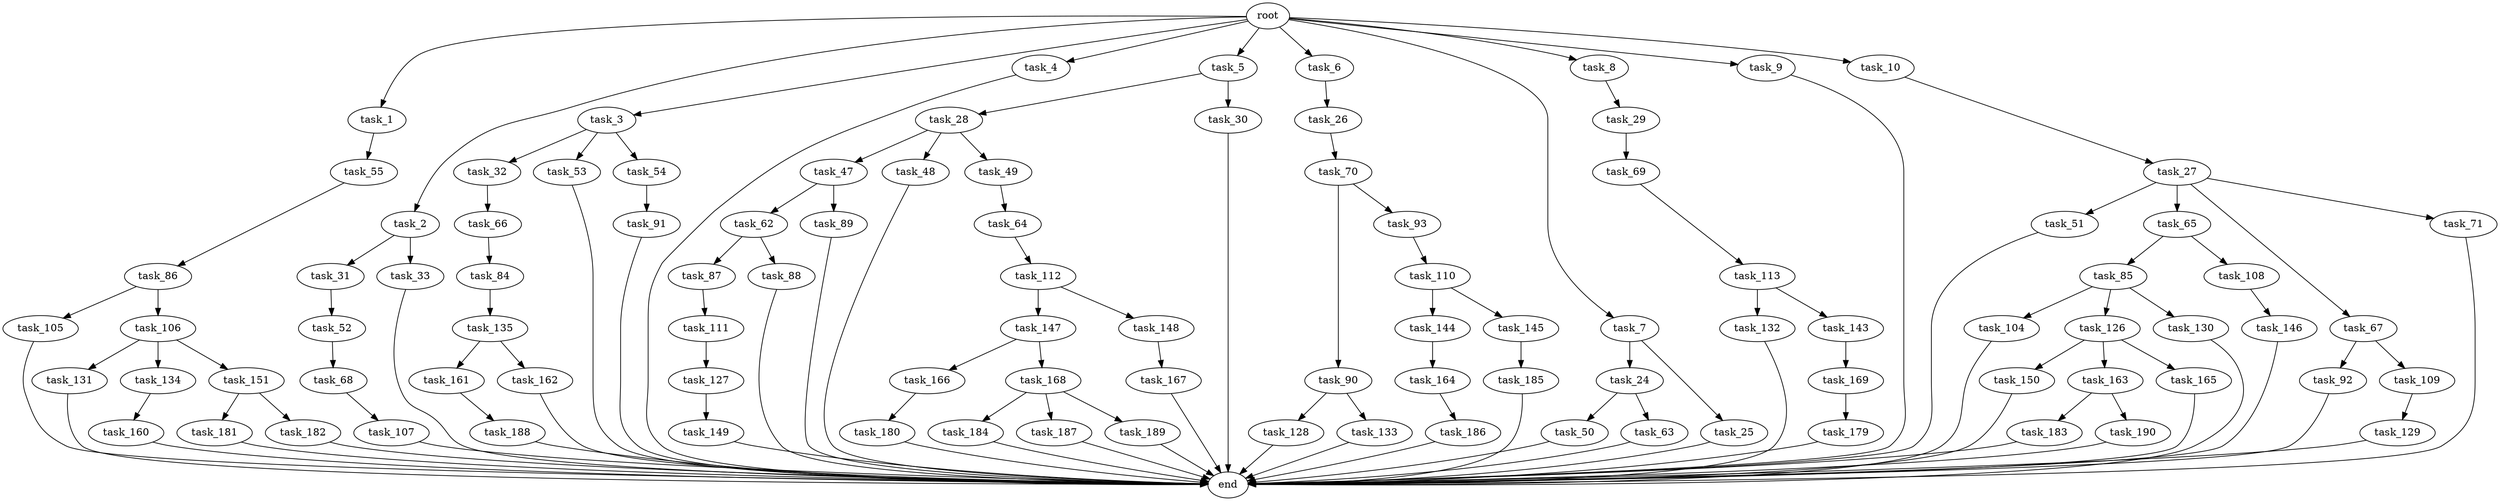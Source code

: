 digraph G {
  root [size="0.000000"];
  task_1 [size="2.048000"];
  task_2 [size="2.048000"];
  task_3 [size="2.048000"];
  task_4 [size="2.048000"];
  task_5 [size="2.048000"];
  task_6 [size="2.048000"];
  task_7 [size="2.048000"];
  task_8 [size="2.048000"];
  task_9 [size="2.048000"];
  task_10 [size="2.048000"];
  task_24 [size="429496729.600000"];
  task_25 [size="429496729.600000"];
  task_26 [size="1391569403.904000"];
  task_27 [size="618475290.624000"];
  task_28 [size="618475290.624000"];
  task_29 [size="1717986918.400000"];
  task_30 [size="618475290.624000"];
  task_31 [size="1391569403.904000"];
  task_32 [size="68719476.736000"];
  task_33 [size="1391569403.904000"];
  task_47 [size="1717986918.400000"];
  task_48 [size="1717986918.400000"];
  task_49 [size="1717986918.400000"];
  task_50 [size="68719476.736000"];
  task_51 [size="274877906.944000"];
  task_52 [size="1717986918.400000"];
  task_53 [size="68719476.736000"];
  task_54 [size="68719476.736000"];
  task_55 [size="68719476.736000"];
  task_62 [size="1717986918.400000"];
  task_63 [size="68719476.736000"];
  task_64 [size="1391569403.904000"];
  task_65 [size="274877906.944000"];
  task_66 [size="68719476.736000"];
  task_67 [size="274877906.944000"];
  task_68 [size="154618822.656000"];
  task_69 [size="1717986918.400000"];
  task_70 [size="68719476.736000"];
  task_71 [size="274877906.944000"];
  task_84 [size="274877906.944000"];
  task_85 [size="154618822.656000"];
  task_86 [size="154618822.656000"];
  task_87 [size="841813590.016000"];
  task_88 [size="841813590.016000"];
  task_89 [size="1717986918.400000"];
  task_90 [size="68719476.736000"];
  task_91 [size="1717986918.400000"];
  task_92 [size="1099511627.776000"];
  task_93 [size="68719476.736000"];
  task_104 [size="1099511627.776000"];
  task_105 [size="1099511627.776000"];
  task_106 [size="1099511627.776000"];
  task_107 [size="841813590.016000"];
  task_108 [size="154618822.656000"];
  task_109 [size="1099511627.776000"];
  task_110 [size="1099511627.776000"];
  task_111 [size="1099511627.776000"];
  task_112 [size="1717986918.400000"];
  task_113 [size="1099511627.776000"];
  task_126 [size="1099511627.776000"];
  task_127 [size="1099511627.776000"];
  task_128 [size="274877906.944000"];
  task_129 [size="1099511627.776000"];
  task_130 [size="1099511627.776000"];
  task_131 [size="429496729.600000"];
  task_132 [size="618475290.624000"];
  task_133 [size="274877906.944000"];
  task_134 [size="429496729.600000"];
  task_135 [size="154618822.656000"];
  task_143 [size="618475290.624000"];
  task_144 [size="429496729.600000"];
  task_145 [size="429496729.600000"];
  task_146 [size="1099511627.776000"];
  task_147 [size="841813590.016000"];
  task_148 [size="841813590.016000"];
  task_149 [size="1099511627.776000"];
  task_150 [size="1099511627.776000"];
  task_151 [size="429496729.600000"];
  task_160 [size="1391569403.904000"];
  task_161 [size="68719476.736000"];
  task_162 [size="68719476.736000"];
  task_163 [size="1099511627.776000"];
  task_164 [size="1099511627.776000"];
  task_165 [size="1099511627.776000"];
  task_166 [size="1717986918.400000"];
  task_167 [size="841813590.016000"];
  task_168 [size="1717986918.400000"];
  task_169 [size="1717986918.400000"];
  task_179 [size="841813590.016000"];
  task_180 [size="429496729.600000"];
  task_181 [size="154618822.656000"];
  task_182 [size="154618822.656000"];
  task_183 [size="154618822.656000"];
  task_184 [size="1099511627.776000"];
  task_185 [size="1099511627.776000"];
  task_186 [size="1099511627.776000"];
  task_187 [size="1099511627.776000"];
  task_188 [size="154618822.656000"];
  task_189 [size="1099511627.776000"];
  task_190 [size="154618822.656000"];
  end [size="0.000000"];

  root -> task_1 [size="1.000000"];
  root -> task_2 [size="1.000000"];
  root -> task_3 [size="1.000000"];
  root -> task_4 [size="1.000000"];
  root -> task_5 [size="1.000000"];
  root -> task_6 [size="1.000000"];
  root -> task_7 [size="1.000000"];
  root -> task_8 [size="1.000000"];
  root -> task_9 [size="1.000000"];
  root -> task_10 [size="1.000000"];
  task_1 -> task_55 [size="33554432.000000"];
  task_2 -> task_31 [size="679477248.000000"];
  task_2 -> task_33 [size="679477248.000000"];
  task_3 -> task_32 [size="33554432.000000"];
  task_3 -> task_53 [size="33554432.000000"];
  task_3 -> task_54 [size="33554432.000000"];
  task_4 -> end [size="1.000000"];
  task_5 -> task_28 [size="301989888.000000"];
  task_5 -> task_30 [size="301989888.000000"];
  task_6 -> task_26 [size="679477248.000000"];
  task_7 -> task_24 [size="209715200.000000"];
  task_7 -> task_25 [size="209715200.000000"];
  task_8 -> task_29 [size="838860800.000000"];
  task_9 -> end [size="1.000000"];
  task_10 -> task_27 [size="301989888.000000"];
  task_24 -> task_50 [size="33554432.000000"];
  task_24 -> task_63 [size="33554432.000000"];
  task_25 -> end [size="1.000000"];
  task_26 -> task_70 [size="33554432.000000"];
  task_27 -> task_51 [size="134217728.000000"];
  task_27 -> task_65 [size="134217728.000000"];
  task_27 -> task_67 [size="134217728.000000"];
  task_27 -> task_71 [size="134217728.000000"];
  task_28 -> task_47 [size="838860800.000000"];
  task_28 -> task_48 [size="838860800.000000"];
  task_28 -> task_49 [size="838860800.000000"];
  task_29 -> task_69 [size="838860800.000000"];
  task_30 -> end [size="1.000000"];
  task_31 -> task_52 [size="838860800.000000"];
  task_32 -> task_66 [size="33554432.000000"];
  task_33 -> end [size="1.000000"];
  task_47 -> task_62 [size="838860800.000000"];
  task_47 -> task_89 [size="838860800.000000"];
  task_48 -> end [size="1.000000"];
  task_49 -> task_64 [size="679477248.000000"];
  task_50 -> end [size="1.000000"];
  task_51 -> end [size="1.000000"];
  task_52 -> task_68 [size="75497472.000000"];
  task_53 -> end [size="1.000000"];
  task_54 -> task_91 [size="838860800.000000"];
  task_55 -> task_86 [size="75497472.000000"];
  task_62 -> task_87 [size="411041792.000000"];
  task_62 -> task_88 [size="411041792.000000"];
  task_63 -> end [size="1.000000"];
  task_64 -> task_112 [size="838860800.000000"];
  task_65 -> task_85 [size="75497472.000000"];
  task_65 -> task_108 [size="75497472.000000"];
  task_66 -> task_84 [size="134217728.000000"];
  task_67 -> task_92 [size="536870912.000000"];
  task_67 -> task_109 [size="536870912.000000"];
  task_68 -> task_107 [size="411041792.000000"];
  task_69 -> task_113 [size="536870912.000000"];
  task_70 -> task_90 [size="33554432.000000"];
  task_70 -> task_93 [size="33554432.000000"];
  task_71 -> end [size="1.000000"];
  task_84 -> task_135 [size="75497472.000000"];
  task_85 -> task_104 [size="536870912.000000"];
  task_85 -> task_126 [size="536870912.000000"];
  task_85 -> task_130 [size="536870912.000000"];
  task_86 -> task_105 [size="536870912.000000"];
  task_86 -> task_106 [size="536870912.000000"];
  task_87 -> task_111 [size="536870912.000000"];
  task_88 -> end [size="1.000000"];
  task_89 -> end [size="1.000000"];
  task_90 -> task_128 [size="134217728.000000"];
  task_90 -> task_133 [size="134217728.000000"];
  task_91 -> end [size="1.000000"];
  task_92 -> end [size="1.000000"];
  task_93 -> task_110 [size="536870912.000000"];
  task_104 -> end [size="1.000000"];
  task_105 -> end [size="1.000000"];
  task_106 -> task_131 [size="209715200.000000"];
  task_106 -> task_134 [size="209715200.000000"];
  task_106 -> task_151 [size="209715200.000000"];
  task_107 -> end [size="1.000000"];
  task_108 -> task_146 [size="536870912.000000"];
  task_109 -> task_129 [size="536870912.000000"];
  task_110 -> task_144 [size="209715200.000000"];
  task_110 -> task_145 [size="209715200.000000"];
  task_111 -> task_127 [size="536870912.000000"];
  task_112 -> task_147 [size="411041792.000000"];
  task_112 -> task_148 [size="411041792.000000"];
  task_113 -> task_132 [size="301989888.000000"];
  task_113 -> task_143 [size="301989888.000000"];
  task_126 -> task_150 [size="536870912.000000"];
  task_126 -> task_163 [size="536870912.000000"];
  task_126 -> task_165 [size="536870912.000000"];
  task_127 -> task_149 [size="536870912.000000"];
  task_128 -> end [size="1.000000"];
  task_129 -> end [size="1.000000"];
  task_130 -> end [size="1.000000"];
  task_131 -> end [size="1.000000"];
  task_132 -> end [size="1.000000"];
  task_133 -> end [size="1.000000"];
  task_134 -> task_160 [size="679477248.000000"];
  task_135 -> task_161 [size="33554432.000000"];
  task_135 -> task_162 [size="33554432.000000"];
  task_143 -> task_169 [size="838860800.000000"];
  task_144 -> task_164 [size="536870912.000000"];
  task_145 -> task_185 [size="536870912.000000"];
  task_146 -> end [size="1.000000"];
  task_147 -> task_166 [size="838860800.000000"];
  task_147 -> task_168 [size="838860800.000000"];
  task_148 -> task_167 [size="411041792.000000"];
  task_149 -> end [size="1.000000"];
  task_150 -> end [size="1.000000"];
  task_151 -> task_181 [size="75497472.000000"];
  task_151 -> task_182 [size="75497472.000000"];
  task_160 -> end [size="1.000000"];
  task_161 -> task_188 [size="75497472.000000"];
  task_162 -> end [size="1.000000"];
  task_163 -> task_183 [size="75497472.000000"];
  task_163 -> task_190 [size="75497472.000000"];
  task_164 -> task_186 [size="536870912.000000"];
  task_165 -> end [size="1.000000"];
  task_166 -> task_180 [size="209715200.000000"];
  task_167 -> end [size="1.000000"];
  task_168 -> task_184 [size="536870912.000000"];
  task_168 -> task_187 [size="536870912.000000"];
  task_168 -> task_189 [size="536870912.000000"];
  task_169 -> task_179 [size="411041792.000000"];
  task_179 -> end [size="1.000000"];
  task_180 -> end [size="1.000000"];
  task_181 -> end [size="1.000000"];
  task_182 -> end [size="1.000000"];
  task_183 -> end [size="1.000000"];
  task_184 -> end [size="1.000000"];
  task_185 -> end [size="1.000000"];
  task_186 -> end [size="1.000000"];
  task_187 -> end [size="1.000000"];
  task_188 -> end [size="1.000000"];
  task_189 -> end [size="1.000000"];
  task_190 -> end [size="1.000000"];
}
